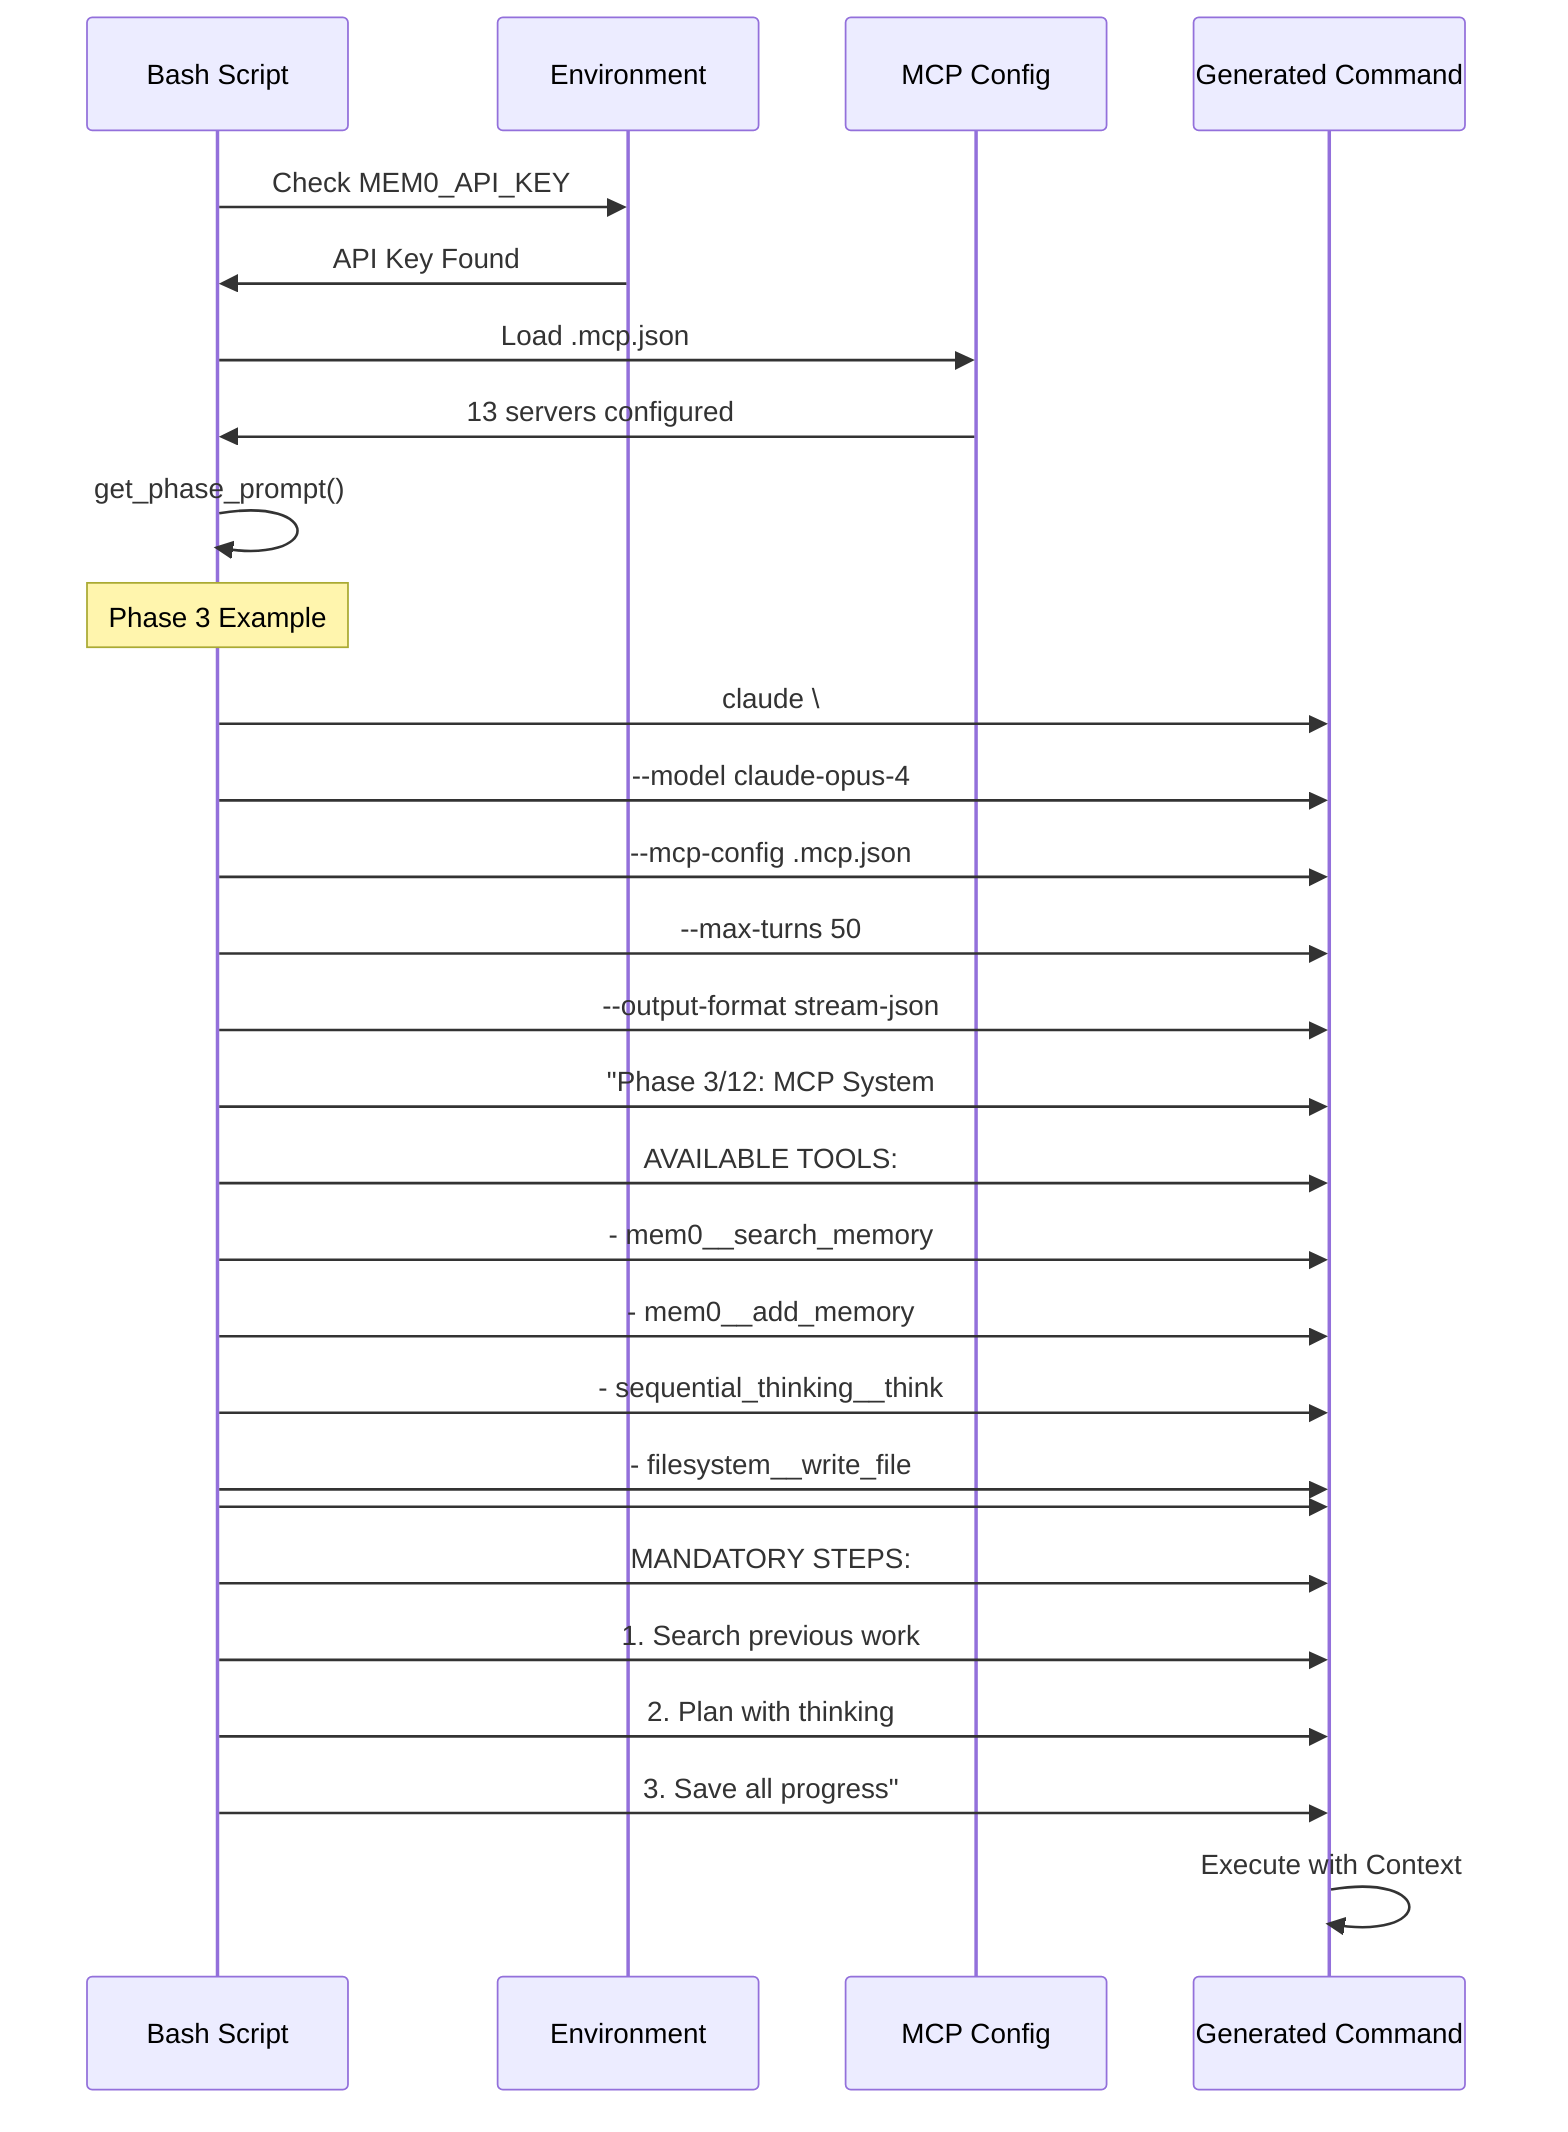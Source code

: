 sequenceDiagram
    participant BS as Bash Script
    participant ENV as Environment
    participant MCP as MCP Config
    participant CMD as Generated Command
    
    BS->>ENV: Check MEM0_API_KEY
    ENV->>BS: API Key Found
    BS->>MCP: Load .mcp.json
    MCP->>BS: 13 servers configured
    
    BS->>BS: get_phase_prompt()
    
    Note over BS: Phase 3 Example
    
    BS->>CMD: claude \
    BS->>CMD: --model claude-opus-4
    BS->>CMD: --mcp-config .mcp.json
    BS->>CMD: --max-turns 50
    BS->>CMD: --output-format stream-json
    
    BS->>CMD: "Phase 3/12: MCP System
    BS->>CMD: AVAILABLE TOOLS:
    BS->>CMD: - mem0__search_memory
    BS->>CMD: - mem0__add_memory
    BS->>CMD: - sequential_thinking__think
    BS->>CMD: - filesystem__write_file
    BS->>CMD: 
    BS->>CMD: MANDATORY STEPS:
    BS->>CMD: 1. Search previous work
    BS->>CMD: 2. Plan with thinking
    BS->>CMD: 3. Save all progress"
    
    CMD->>CMD: Execute with Context
